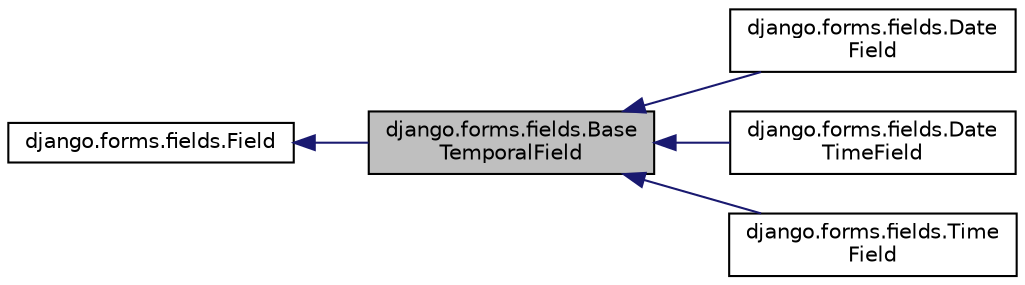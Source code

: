 digraph "django.forms.fields.BaseTemporalField"
{
 // LATEX_PDF_SIZE
  edge [fontname="Helvetica",fontsize="10",labelfontname="Helvetica",labelfontsize="10"];
  node [fontname="Helvetica",fontsize="10",shape=record];
  rankdir="LR";
  Node1 [label="django.forms.fields.Base\lTemporalField",height=0.2,width=0.4,color="black", fillcolor="grey75", style="filled", fontcolor="black",tooltip=" "];
  Node2 -> Node1 [dir="back",color="midnightblue",fontsize="10",style="solid",fontname="Helvetica"];
  Node2 [label="django.forms.fields.Field",height=0.2,width=0.4,color="black", fillcolor="white", style="filled",URL="$classdjango_1_1forms_1_1fields_1_1_field.html",tooltip=" "];
  Node1 -> Node3 [dir="back",color="midnightblue",fontsize="10",style="solid",fontname="Helvetica"];
  Node3 [label="django.forms.fields.Date\lField",height=0.2,width=0.4,color="black", fillcolor="white", style="filled",URL="$classdjango_1_1forms_1_1fields_1_1_date_field.html",tooltip=" "];
  Node1 -> Node4 [dir="back",color="midnightblue",fontsize="10",style="solid",fontname="Helvetica"];
  Node4 [label="django.forms.fields.Date\lTimeField",height=0.2,width=0.4,color="black", fillcolor="white", style="filled",URL="$classdjango_1_1forms_1_1fields_1_1_date_time_field.html",tooltip=" "];
  Node1 -> Node5 [dir="back",color="midnightblue",fontsize="10",style="solid",fontname="Helvetica"];
  Node5 [label="django.forms.fields.Time\lField",height=0.2,width=0.4,color="black", fillcolor="white", style="filled",URL="$classdjango_1_1forms_1_1fields_1_1_time_field.html",tooltip=" "];
}
